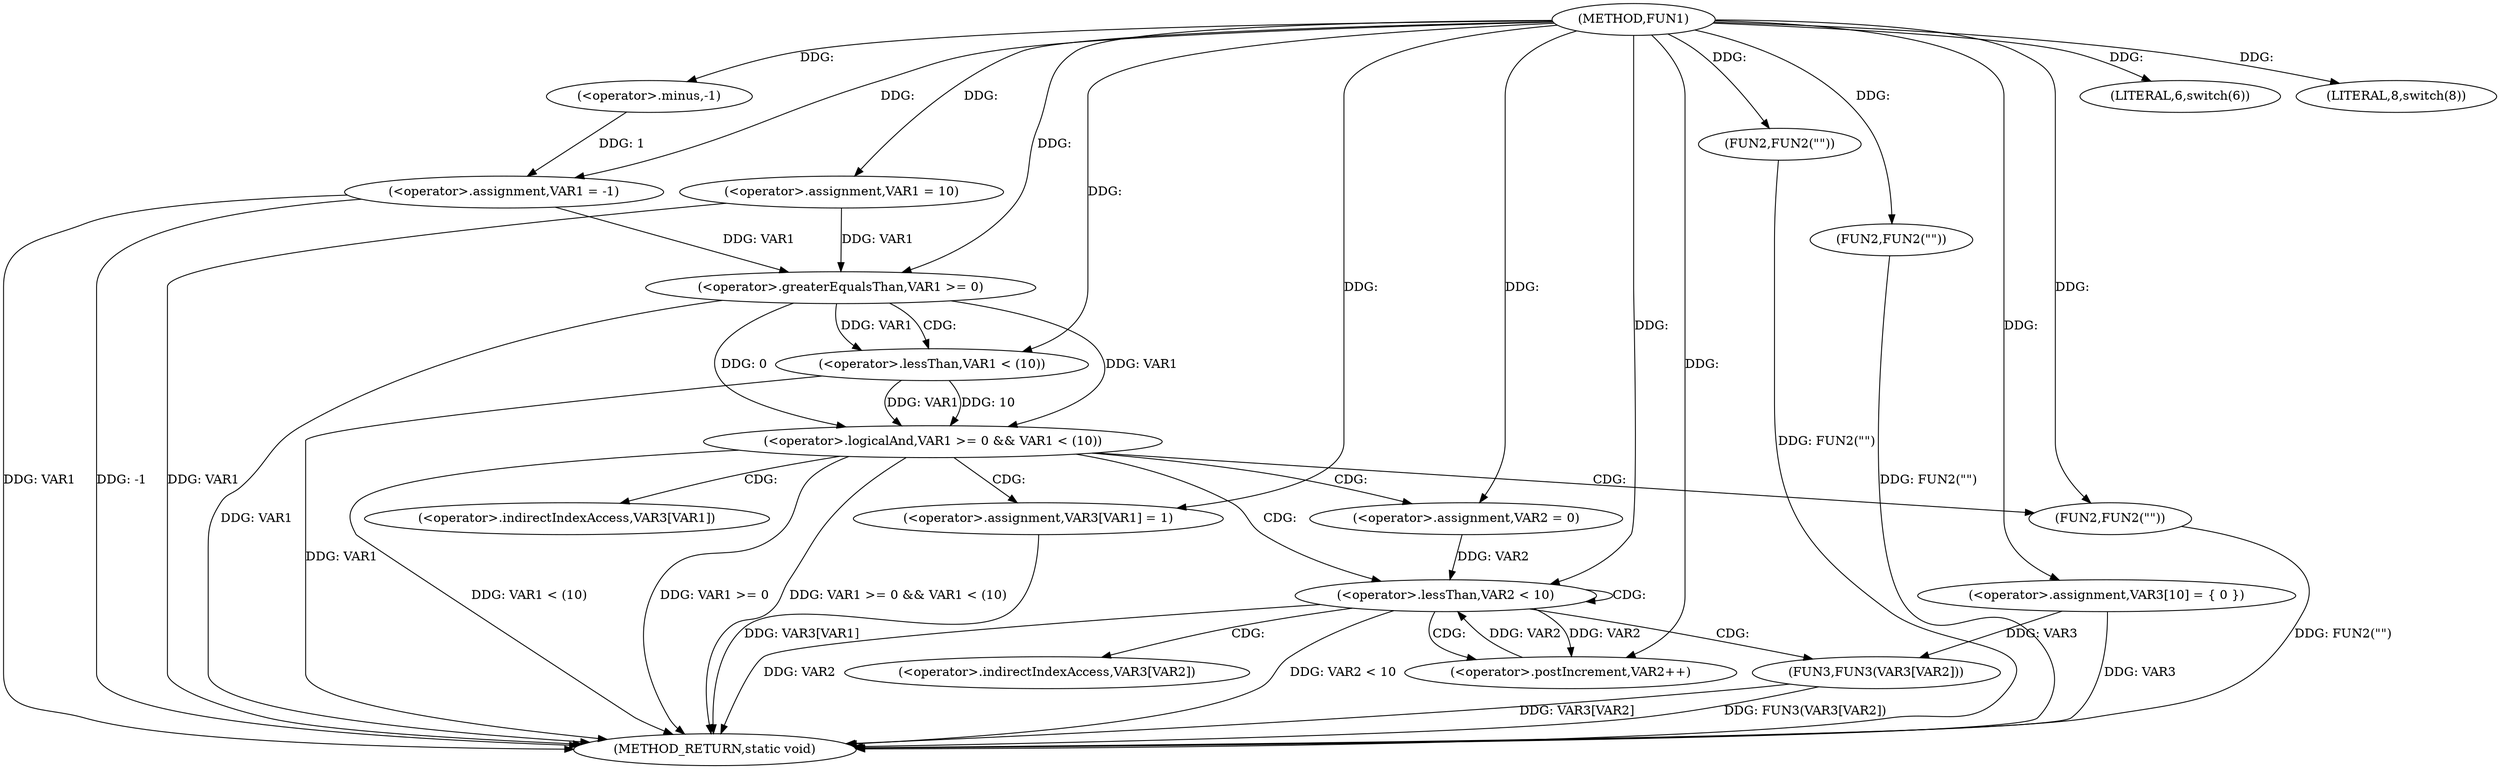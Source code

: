 digraph FUN1 {  
"1000100" [label = "(METHOD,FUN1)" ]
"1000165" [label = "(METHOD_RETURN,static void)" ]
"1000103" [label = "(<operator>.assignment,VAR1 = -1)" ]
"1000105" [label = "(<operator>.minus,-1)" ]
"1000108" [label = "(LITERAL,6,switch(6))" ]
"1000111" [label = "(<operator>.assignment,VAR1 = 10)" ]
"1000116" [label = "(FUN2,FUN2(\"\"))" ]
"1000120" [label = "(LITERAL,8,switch(8))" ]
"1000123" [label = "(FUN2,FUN2(\"\"))" ]
"1000130" [label = "(<operator>.assignment,VAR3[10] = { 0 })" ]
"1000133" [label = "(<operator>.logicalAnd,VAR1 >= 0 && VAR1 < (10))" ]
"1000134" [label = "(<operator>.greaterEqualsThan,VAR1 >= 0)" ]
"1000137" [label = "(<operator>.lessThan,VAR1 < (10))" ]
"1000141" [label = "(<operator>.assignment,VAR3[VAR1] = 1)" ]
"1000147" [label = "(<operator>.assignment,VAR2 = 0)" ]
"1000150" [label = "(<operator>.lessThan,VAR2 < 10)" ]
"1000153" [label = "(<operator>.postIncrement,VAR2++)" ]
"1000156" [label = "(FUN3,FUN3(VAR3[VAR2]))" ]
"1000162" [label = "(FUN2,FUN2(\"\"))" ]
"1000142" [label = "(<operator>.indirectIndexAccess,VAR3[VAR1])" ]
"1000157" [label = "(<operator>.indirectIndexAccess,VAR3[VAR2])" ]
  "1000141" -> "1000165"  [ label = "DDG: VAR3[VAR1]"] 
  "1000150" -> "1000165"  [ label = "DDG: VAR2"] 
  "1000156" -> "1000165"  [ label = "DDG: VAR3[VAR2]"] 
  "1000103" -> "1000165"  [ label = "DDG: VAR1"] 
  "1000103" -> "1000165"  [ label = "DDG: -1"] 
  "1000134" -> "1000165"  [ label = "DDG: VAR1"] 
  "1000150" -> "1000165"  [ label = "DDG: VAR2 < 10"] 
  "1000162" -> "1000165"  [ label = "DDG: FUN2(\"\")"] 
  "1000133" -> "1000165"  [ label = "DDG: VAR1 < (10)"] 
  "1000130" -> "1000165"  [ label = "DDG: VAR3"] 
  "1000123" -> "1000165"  [ label = "DDG: FUN2(\"\")"] 
  "1000133" -> "1000165"  [ label = "DDG: VAR1 >= 0"] 
  "1000133" -> "1000165"  [ label = "DDG: VAR1 >= 0 && VAR1 < (10)"] 
  "1000111" -> "1000165"  [ label = "DDG: VAR1"] 
  "1000156" -> "1000165"  [ label = "DDG: FUN3(VAR3[VAR2])"] 
  "1000137" -> "1000165"  [ label = "DDG: VAR1"] 
  "1000116" -> "1000165"  [ label = "DDG: FUN2(\"\")"] 
  "1000105" -> "1000103"  [ label = "DDG: 1"] 
  "1000100" -> "1000103"  [ label = "DDG: "] 
  "1000100" -> "1000105"  [ label = "DDG: "] 
  "1000100" -> "1000108"  [ label = "DDG: "] 
  "1000100" -> "1000111"  [ label = "DDG: "] 
  "1000100" -> "1000116"  [ label = "DDG: "] 
  "1000100" -> "1000120"  [ label = "DDG: "] 
  "1000100" -> "1000123"  [ label = "DDG: "] 
  "1000100" -> "1000130"  [ label = "DDG: "] 
  "1000134" -> "1000133"  [ label = "DDG: VAR1"] 
  "1000134" -> "1000133"  [ label = "DDG: 0"] 
  "1000103" -> "1000134"  [ label = "DDG: VAR1"] 
  "1000111" -> "1000134"  [ label = "DDG: VAR1"] 
  "1000100" -> "1000134"  [ label = "DDG: "] 
  "1000137" -> "1000133"  [ label = "DDG: VAR1"] 
  "1000137" -> "1000133"  [ label = "DDG: 10"] 
  "1000134" -> "1000137"  [ label = "DDG: VAR1"] 
  "1000100" -> "1000137"  [ label = "DDG: "] 
  "1000100" -> "1000141"  [ label = "DDG: "] 
  "1000100" -> "1000147"  [ label = "DDG: "] 
  "1000147" -> "1000150"  [ label = "DDG: VAR2"] 
  "1000153" -> "1000150"  [ label = "DDG: VAR2"] 
  "1000100" -> "1000150"  [ label = "DDG: "] 
  "1000150" -> "1000153"  [ label = "DDG: VAR2"] 
  "1000100" -> "1000153"  [ label = "DDG: "] 
  "1000130" -> "1000156"  [ label = "DDG: VAR3"] 
  "1000100" -> "1000162"  [ label = "DDG: "] 
  "1000133" -> "1000142"  [ label = "CDG: "] 
  "1000133" -> "1000141"  [ label = "CDG: "] 
  "1000133" -> "1000147"  [ label = "CDG: "] 
  "1000133" -> "1000150"  [ label = "CDG: "] 
  "1000133" -> "1000162"  [ label = "CDG: "] 
  "1000134" -> "1000137"  [ label = "CDG: "] 
  "1000150" -> "1000153"  [ label = "CDG: "] 
  "1000150" -> "1000156"  [ label = "CDG: "] 
  "1000150" -> "1000150"  [ label = "CDG: "] 
  "1000150" -> "1000157"  [ label = "CDG: "] 
}
